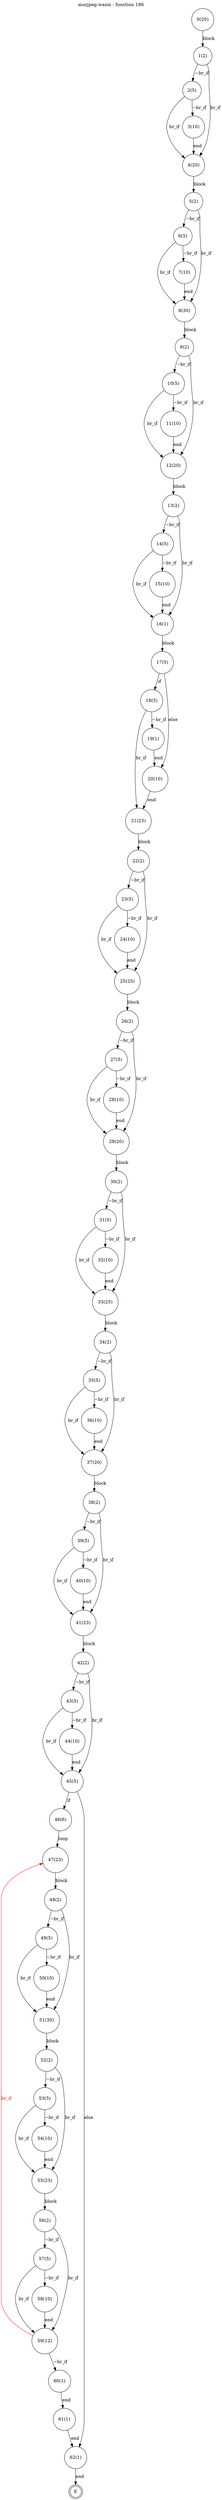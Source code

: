digraph finite_state_machine {
    label = "mozjpeg.wasm - function 186"
    labelloc =  t
    labelfontsize = 16
    labelfontcolor = black
    labelfontname = "Helvetica"
    node [shape = doublecircle]; E ;
node [shape=circle, fontcolor=black, style="", label="0(20)"]0
node [shape=circle, fontcolor=black, style="", label="1(2)"]1
node [shape=circle, fontcolor=black, style="", label="2(5)"]2
node [shape=circle, fontcolor=black, style="", label="3(10)"]3
node [shape=circle, fontcolor=black, style="", label="4(20)"]4
node [shape=circle, fontcolor=black, style="", label="5(2)"]5
node [shape=circle, fontcolor=black, style="", label="6(5)"]6
node [shape=circle, fontcolor=black, style="", label="7(10)"]7
node [shape=circle, fontcolor=black, style="", label="8(30)"]8
node [shape=circle, fontcolor=black, style="", label="9(2)"]9
node [shape=circle, fontcolor=black, style="", label="10(5)"]10
node [shape=circle, fontcolor=black, style="", label="11(10)"]11
node [shape=circle, fontcolor=black, style="", label="12(20)"]12
node [shape=circle, fontcolor=black, style="", label="13(2)"]13
node [shape=circle, fontcolor=black, style="", label="14(5)"]14
node [shape=circle, fontcolor=black, style="", label="15(10)"]15
node [shape=circle, fontcolor=black, style="", label="16(1)"]16
node [shape=circle, fontcolor=black, style="", label="17(5)"]17
node [shape=circle, fontcolor=black, style="", label="18(5)"]18
node [shape=circle, fontcolor=black, style="", label="19(1)"]19
node [shape=circle, fontcolor=black, style="", label="20(10)"]20
node [shape=circle, fontcolor=black, style="", label="21(23)"]21
node [shape=circle, fontcolor=black, style="", label="22(2)"]22
node [shape=circle, fontcolor=black, style="", label="23(5)"]23
node [shape=circle, fontcolor=black, style="", label="24(10)"]24
node [shape=circle, fontcolor=black, style="", label="25(25)"]25
node [shape=circle, fontcolor=black, style="", label="26(2)"]26
node [shape=circle, fontcolor=black, style="", label="27(5)"]27
node [shape=circle, fontcolor=black, style="", label="28(10)"]28
node [shape=circle, fontcolor=black, style="", label="29(20)"]29
node [shape=circle, fontcolor=black, style="", label="30(2)"]30
node [shape=circle, fontcolor=black, style="", label="31(5)"]31
node [shape=circle, fontcolor=black, style="", label="32(10)"]32
node [shape=circle, fontcolor=black, style="", label="33(25)"]33
node [shape=circle, fontcolor=black, style="", label="34(2)"]34
node [shape=circle, fontcolor=black, style="", label="35(5)"]35
node [shape=circle, fontcolor=black, style="", label="36(10)"]36
node [shape=circle, fontcolor=black, style="", label="37(20)"]37
node [shape=circle, fontcolor=black, style="", label="38(2)"]38
node [shape=circle, fontcolor=black, style="", label="39(5)"]39
node [shape=circle, fontcolor=black, style="", label="40(10)"]40
node [shape=circle, fontcolor=black, style="", label="41(23)"]41
node [shape=circle, fontcolor=black, style="", label="42(2)"]42
node [shape=circle, fontcolor=black, style="", label="43(5)"]43
node [shape=circle, fontcolor=black, style="", label="44(10)"]44
node [shape=circle, fontcolor=black, style="", label="45(5)"]45
node [shape=circle, fontcolor=black, style="", label="46(6)"]46
node [shape=circle, fontcolor=black, style="", label="47(23)"]47
node [shape=circle, fontcolor=black, style="", label="48(2)"]48
node [shape=circle, fontcolor=black, style="", label="49(5)"]49
node [shape=circle, fontcolor=black, style="", label="50(10)"]50
node [shape=circle, fontcolor=black, style="", label="51(30)"]51
node [shape=circle, fontcolor=black, style="", label="52(2)"]52
node [shape=circle, fontcolor=black, style="", label="53(5)"]53
node [shape=circle, fontcolor=black, style="", label="54(10)"]54
node [shape=circle, fontcolor=black, style="", label="55(23)"]55
node [shape=circle, fontcolor=black, style="", label="56(2)"]56
node [shape=circle, fontcolor=black, style="", label="57(5)"]57
node [shape=circle, fontcolor=black, style="", label="58(10)"]58
node [shape=circle, fontcolor=black, style="", label="59(12)"]59
node [shape=circle, fontcolor=black, style="", label="60(1)"]60
node [shape=circle, fontcolor=black, style="", label="61(1)"]61
node [shape=circle, fontcolor=black, style="", label="62(1)"]62
node [shape=circle, fontcolor=black, style="", label="E"]E
    0 -> 1[label="block"];
    1 -> 2[label="~br_if"];
    1 -> 4[label="br_if"];
    2 -> 3[label="~br_if"];
    2 -> 4[label="br_if"];
    3 -> 4[label="end"];
    4 -> 5[label="block"];
    5 -> 6[label="~br_if"];
    5 -> 8[label="br_if"];
    6 -> 7[label="~br_if"];
    6 -> 8[label="br_if"];
    7 -> 8[label="end"];
    8 -> 9[label="block"];
    9 -> 10[label="~br_if"];
    9 -> 12[label="br_if"];
    10 -> 11[label="~br_if"];
    10 -> 12[label="br_if"];
    11 -> 12[label="end"];
    12 -> 13[label="block"];
    13 -> 14[label="~br_if"];
    13 -> 16[label="br_if"];
    14 -> 15[label="~br_if"];
    14 -> 16[label="br_if"];
    15 -> 16[label="end"];
    16 -> 17[label="block"];
    17 -> 18[label="if"];
    17 -> 20[label="else"];
    18 -> 19[label="~br_if"];
    18 -> 21[label="br_if"];
    19 -> 20[label="end"];
    20 -> 21[label="end"];
    21 -> 22[label="block"];
    22 -> 23[label="~br_if"];
    22 -> 25[label="br_if"];
    23 -> 24[label="~br_if"];
    23 -> 25[label="br_if"];
    24 -> 25[label="end"];
    25 -> 26[label="block"];
    26 -> 27[label="~br_if"];
    26 -> 29[label="br_if"];
    27 -> 28[label="~br_if"];
    27 -> 29[label="br_if"];
    28 -> 29[label="end"];
    29 -> 30[label="block"];
    30 -> 31[label="~br_if"];
    30 -> 33[label="br_if"];
    31 -> 32[label="~br_if"];
    31 -> 33[label="br_if"];
    32 -> 33[label="end"];
    33 -> 34[label="block"];
    34 -> 35[label="~br_if"];
    34 -> 37[label="br_if"];
    35 -> 36[label="~br_if"];
    35 -> 37[label="br_if"];
    36 -> 37[label="end"];
    37 -> 38[label="block"];
    38 -> 39[label="~br_if"];
    38 -> 41[label="br_if"];
    39 -> 40[label="~br_if"];
    39 -> 41[label="br_if"];
    40 -> 41[label="end"];
    41 -> 42[label="block"];
    42 -> 43[label="~br_if"];
    42 -> 45[label="br_if"];
    43 -> 44[label="~br_if"];
    43 -> 45[label="br_if"];
    44 -> 45[label="end"];
    45 -> 46[label="if"];
    45 -> 62[label="else"];
    46 -> 47[label="loop"];
    47 -> 48[label="block"];
    48 -> 49[label="~br_if"];
    48 -> 51[label="br_if"];
    49 -> 50[label="~br_if"];
    49 -> 51[label="br_if"];
    50 -> 51[label="end"];
    51 -> 52[label="block"];
    52 -> 53[label="~br_if"];
    52 -> 55[label="br_if"];
    53 -> 54[label="~br_if"];
    53 -> 55[label="br_if"];
    54 -> 55[label="end"];
    55 -> 56[label="block"];
    56 -> 57[label="~br_if"];
    56 -> 59[label="br_if"];
    57 -> 58[label="~br_if"];
    57 -> 59[label="br_if"];
    58 -> 59[label="end"];
    59 -> 60[label="~br_if"];
    59 -> 47[color="red" fontcolor="red" label="br_if"];
    60 -> 61[label="end"];
    61 -> 62[label="end"];
    62 -> E[label="end"];
}
